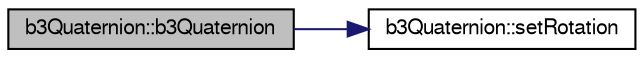 digraph G
{
  bgcolor="transparent";
  edge [fontname="FreeSans",fontsize=10,labelfontname="FreeSans",labelfontsize=10];
  node [fontname="FreeSans",fontsize=10,shape=record];
  rankdir=LR;
  Node1 [label="b3Quaternion::b3Quaternion",height=0.2,width=0.4,color="black", fillcolor="grey75", style="filled" fontcolor="black"];
  Node1 -> Node2 [color="midnightblue",fontsize=10,style="solid"];
  Node2 [label="b3Quaternion::setRotation",height=0.2,width=0.4,color="black",URL="$classb3_quaternion.html#af98a2aed426d63aacf993c354bb4571",tooltip="Set the rotation using axis angle notation."];
}
